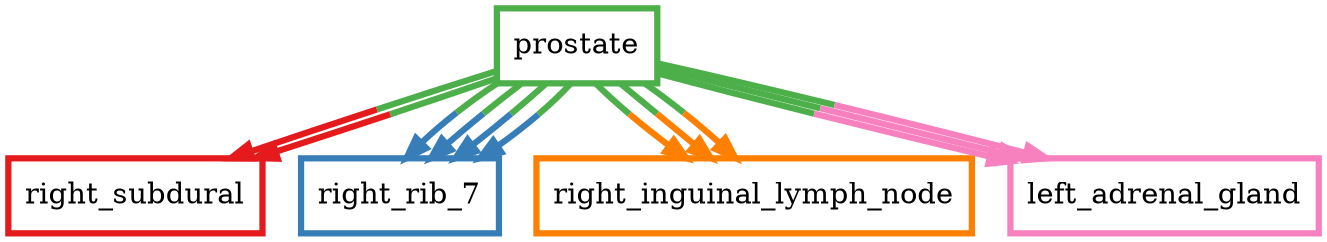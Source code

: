 digraph barS {
	{
		rank=same
	1 [shape=box,penwidth=3,colorscheme=set19,color=3,label="prostate"]
	}
	{
		rank=same
		4 [shape=box,penwidth=3,colorscheme=set19,color=1,label="right_subdural"]
		3 [shape=box,penwidth=3,colorscheme=set19,color=2,label="right_rib_7"]
		2 [shape=box,penwidth=3,colorscheme=set19,color=5,label="right_inguinal_lymph_node"]
		0 [shape=box,penwidth=3,colorscheme=set19,color=8,label="left_adrenal_gland"]
	}
	1 -> 3 [penwidth=3,colorscheme=set19,color="3;0.5:2"]
	1 -> 4 [penwidth=3,colorscheme=set19,color="3;0.5:1"]
	1 -> 2 [penwidth=3,colorscheme=set19,color="3;0.5:5"]
	1 -> 3 [penwidth=3,colorscheme=set19,color="3;0.5:2"]
	1 -> 4 [penwidth=3,colorscheme=set19,color="3;0.5:1"]
	1 -> 0 [penwidth=3,colorscheme=set19,color="3;0.5:8"]
	1 -> 3 [penwidth=3,colorscheme=set19,color="3;0.5:2"]
	1 -> 2 [penwidth=3,colorscheme=set19,color="3;0.5:5"]
	1 -> 2 [penwidth=3,colorscheme=set19,color="3;0.5:5"]
	1 -> 3 [penwidth=3,colorscheme=set19,color="3;0.5:2"]
	1 -> 0 [penwidth=3,colorscheme=set19,color="3;0.5:8"]
	1 -> 0 [penwidth=3,colorscheme=set19,color="3;0.5:8"]
}
